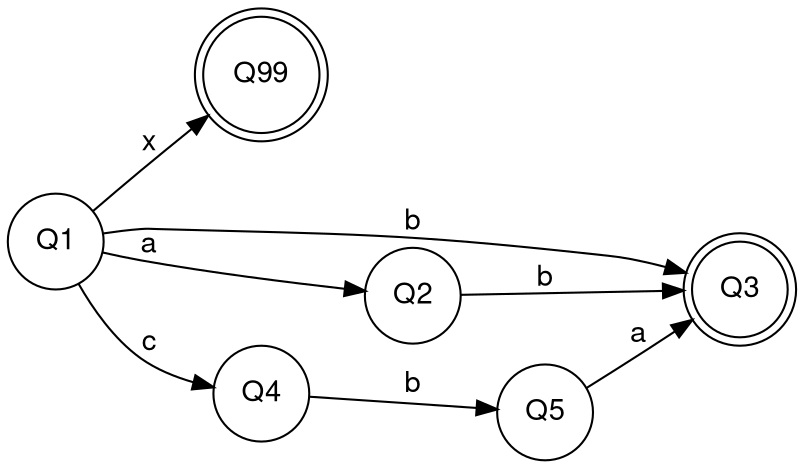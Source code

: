 digraph L {
fontname="Helvetica, Arial, sans-serif"
node [fontname ="Helvetica, Arial, sans-serif" ]
edge [fontname ="Helvetica, Arial, sans-serif" ]
rankdir = LR;
node [shape = doublecircle];Q99 Q3
node [shape = circle]; 
Q1 -> Q2[label = a]
Q1 -> Q3[label = b]
Q1 -> Q4[label = c]
Q2 -> Q3[label = b]
Q4 -> Q5[label = b]
Q5 -> Q3[label = a]
Q1 -> Q99[label = x]
}